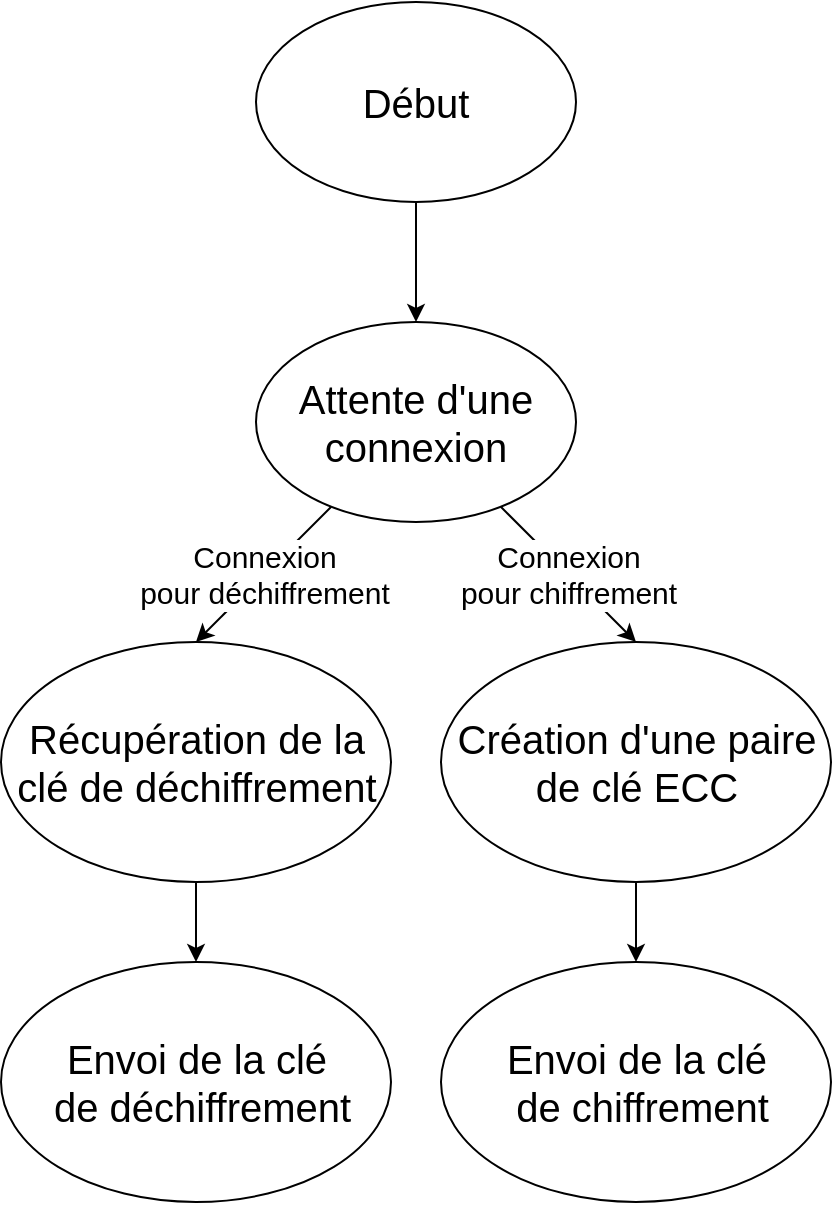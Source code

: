 <mxfile>
    <diagram id="EQvDlfnGMIsJ1YC3ExFf" name="Page-1">
        <mxGraphModel dx="1451" dy="1003" grid="1" gridSize="10" guides="1" tooltips="1" connect="1" arrows="1" fold="1" page="1" pageScale="1" pageWidth="1169" pageHeight="827" math="0" shadow="0">
            <root>
                <mxCell id="0"/>
                <mxCell id="1" parent="0"/>
                <mxCell id="4" style="edgeStyle=none;html=1;entryX=0.5;entryY=0;entryDx=0;entryDy=0;" edge="1" parent="1" source="2" target="3">
                    <mxGeometry relative="1" as="geometry"/>
                </mxCell>
                <mxCell id="2" value="&lt;font style=&quot;font-size: 20px;&quot;&gt;Début&lt;/font&gt;" style="ellipse;whiteSpace=wrap;html=1;" vertex="1" parent="1">
                    <mxGeometry x="480" y="80" width="160" height="100" as="geometry"/>
                </mxCell>
                <mxCell id="14" value="&lt;font style=&quot;font-size: 15px;&quot;&gt;Connexion &lt;br&gt;pour chiffrement&lt;/font&gt;" style="edgeStyle=none;html=1;entryX=0.5;entryY=0;entryDx=0;entryDy=0;" edge="1" parent="1" source="3" target="13">
                    <mxGeometry relative="1" as="geometry"/>
                </mxCell>
                <mxCell id="15" value="&lt;font style=&quot;font-size: 15px;&quot;&gt;Connexion&lt;br&gt;pour déchiffrement&lt;/font&gt;" style="edgeStyle=none;html=1;entryX=0.5;entryY=0;entryDx=0;entryDy=0;" edge="1" parent="1" source="3" target="5">
                    <mxGeometry relative="1" as="geometry"/>
                </mxCell>
                <mxCell id="3" value="&lt;font style=&quot;font-size: 20px;&quot;&gt;Attente d'une&lt;br&gt;connexion&lt;br&gt;&lt;/font&gt;" style="ellipse;whiteSpace=wrap;html=1;" vertex="1" parent="1">
                    <mxGeometry x="480" y="240" width="160" height="100" as="geometry"/>
                </mxCell>
                <mxCell id="19" style="edgeStyle=none;html=1;entryX=0.5;entryY=0;entryDx=0;entryDy=0;fontSize=15;" edge="1" parent="1" source="5" target="18">
                    <mxGeometry relative="1" as="geometry"/>
                </mxCell>
                <mxCell id="5" value="&lt;font style=&quot;font-size: 20px;&quot;&gt;Récupération de la clé de déchiffrement&lt;/font&gt;" style="ellipse;whiteSpace=wrap;html=1;" vertex="1" parent="1">
                    <mxGeometry x="352.5" y="400" width="195" height="120" as="geometry"/>
                </mxCell>
                <mxCell id="17" style="edgeStyle=none;html=1;entryX=0.5;entryY=0;entryDx=0;entryDy=0;fontSize=15;" edge="1" parent="1" source="13" target="16">
                    <mxGeometry relative="1" as="geometry"/>
                </mxCell>
                <mxCell id="13" value="&lt;font style=&quot;font-size: 20px;&quot;&gt;Création d'une paire de clé ECC&lt;/font&gt;" style="ellipse;whiteSpace=wrap;html=1;" vertex="1" parent="1">
                    <mxGeometry x="572.5" y="400" width="195" height="120" as="geometry"/>
                </mxCell>
                <mxCell id="16" value="&lt;font style=&quot;font-size: 20px;&quot;&gt;Envoi de la clé&lt;br&gt;&amp;nbsp;de chiffrement&lt;/font&gt;" style="ellipse;whiteSpace=wrap;html=1;" vertex="1" parent="1">
                    <mxGeometry x="572.5" y="560" width="195" height="120" as="geometry"/>
                </mxCell>
                <mxCell id="18" value="&lt;span style=&quot;font-size: 20px;&quot;&gt;Envoi de la clé&lt;/span&gt;&lt;br style=&quot;border-color: var(--border-color); font-size: 20px;&quot;&gt;&lt;span style=&quot;font-size: 20px;&quot;&gt;&amp;nbsp;de déchiffrement&lt;/span&gt;" style="ellipse;whiteSpace=wrap;html=1;" vertex="1" parent="1">
                    <mxGeometry x="352.5" y="560" width="195" height="120" as="geometry"/>
                </mxCell>
            </root>
        </mxGraphModel>
    </diagram>
</mxfile>